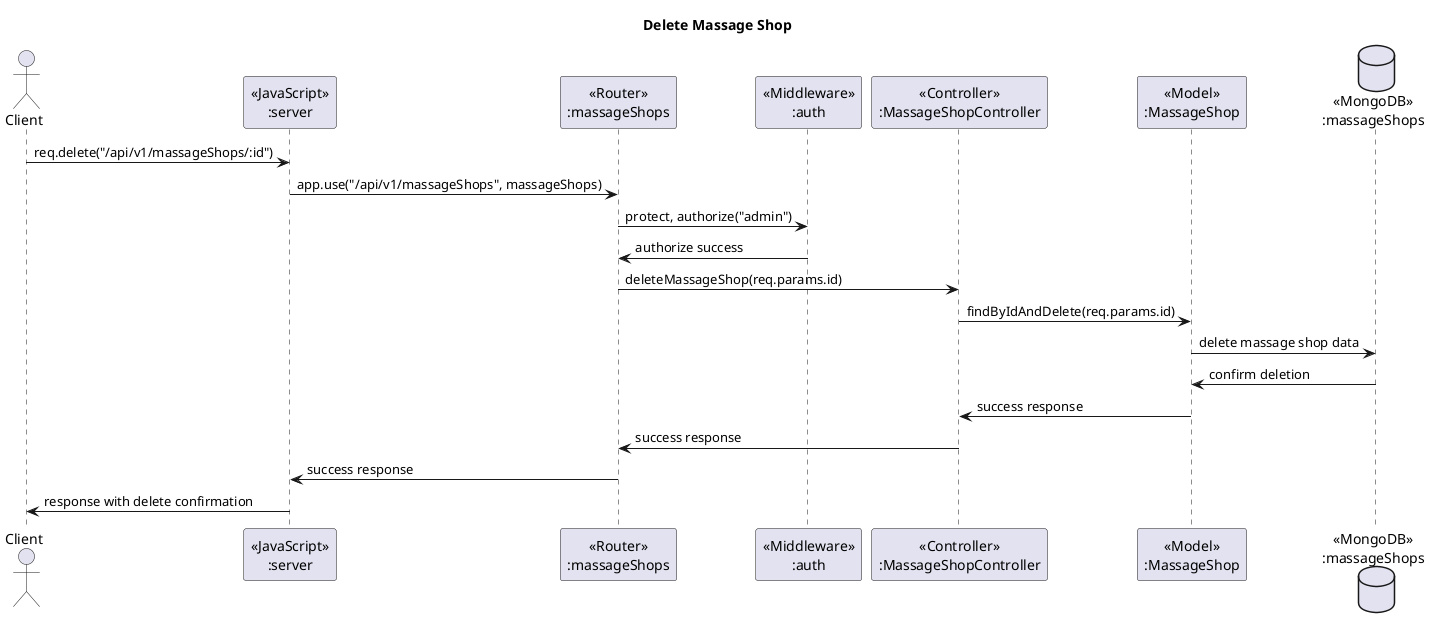 @startuml
title Delete Massage Shop

actor Client
participant "«JavaScript»\n:server" as Server
participant "«Router»\n:massageShops" as Router
participant "«Middleware»\n:auth" as Middleware
participant "«Controller»\n:MassageShopController" as Controller
participant "«Model»\n:MassageShop" as Model
database "«MongoDB»\n:massageShops" as Database

Client -> Server: req.delete("/api/v1/massageShops/:id")
Server -> Router: app.use("/api/v1/massageShops", massageShops)
Router -> Middleware: protect, authorize("admin")
Middleware -> Router: authorize success
Router -> Controller: deleteMassageShop(req.params.id)
Controller -> Model: findByIdAndDelete(req.params.id)
Model -> Database: delete massage shop data
Database -> Model: confirm deletion
Model -> Controller: success response
Controller -> Router: success response
Router -> Server: success response
Server -> Client: response with delete confirmation

@enduml
